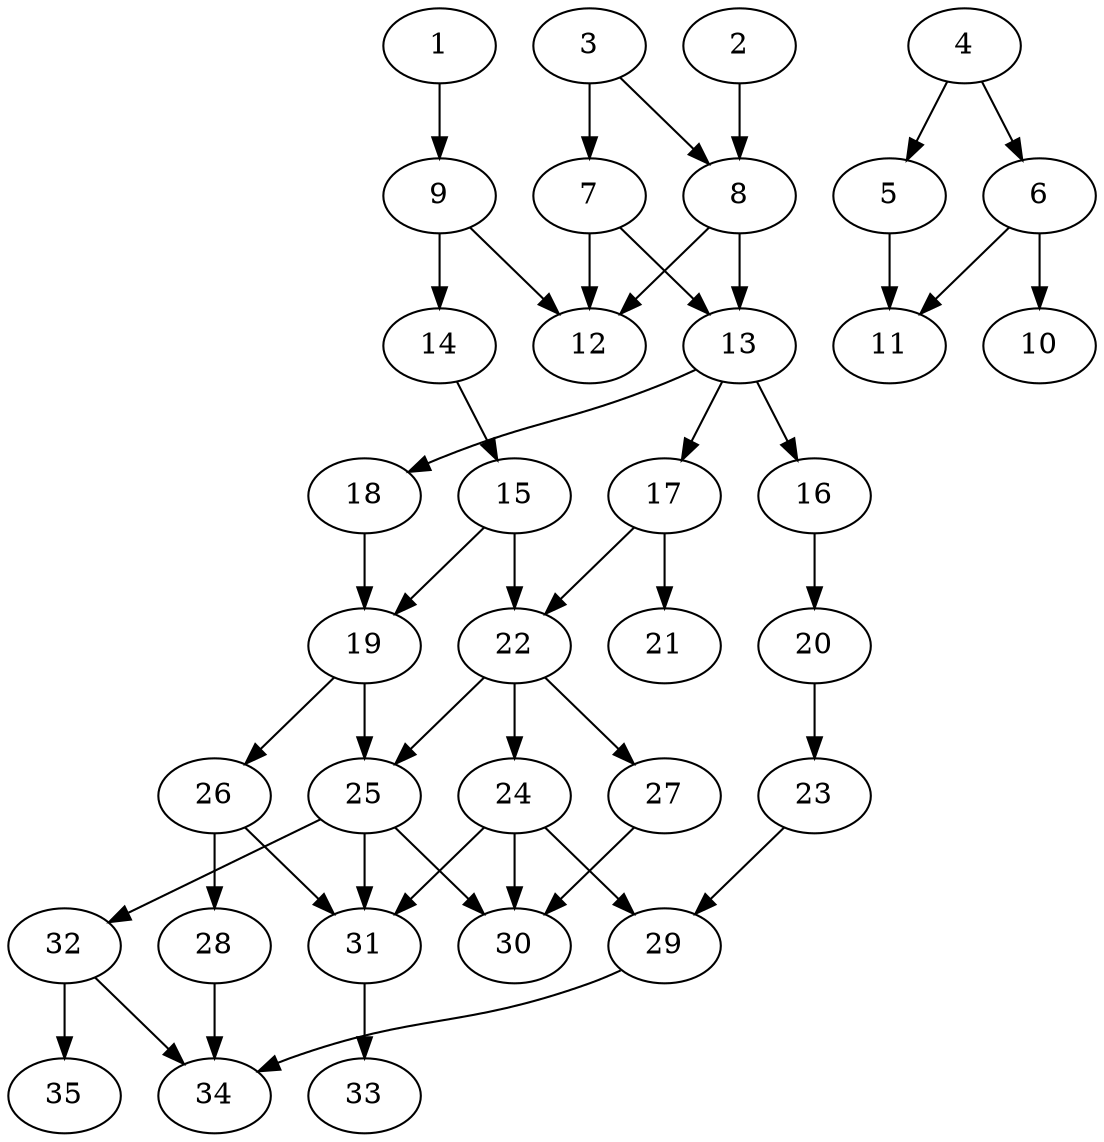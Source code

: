 // DAG automatically generated by daggen at Thu Oct  3 14:05:36 2019
// ./daggen --dot -n 35 --ccr 0.5 --fat 0.5 --regular 0.9 --density 0.5 --mindata 5242880 --maxdata 52428800 
digraph G {
  1 [size="24942592", alpha="0.07", expect_size="12471296"] 
  1 -> 9 [size ="12471296"]
  2 [size="38238208", alpha="0.07", expect_size="19119104"] 
  2 -> 8 [size ="19119104"]
  3 [size="50540544", alpha="0.18", expect_size="25270272"] 
  3 -> 7 [size ="25270272"]
  3 -> 8 [size ="25270272"]
  4 [size="20498432", alpha="0.08", expect_size="10249216"] 
  4 -> 5 [size ="10249216"]
  4 -> 6 [size ="10249216"]
  5 [size="15134720", alpha="0.00", expect_size="7567360"] 
  5 -> 11 [size ="7567360"]
  6 [size="14149632", alpha="0.15", expect_size="7074816"] 
  6 -> 10 [size ="7074816"]
  6 -> 11 [size ="7074816"]
  7 [size="89995264", alpha="0.17", expect_size="44997632"] 
  7 -> 12 [size ="44997632"]
  7 -> 13 [size ="44997632"]
  8 [size="30742528", alpha="0.01", expect_size="15371264"] 
  8 -> 12 [size ="15371264"]
  8 -> 13 [size ="15371264"]
  9 [size="89141248", alpha="0.03", expect_size="44570624"] 
  9 -> 12 [size ="44570624"]
  9 -> 14 [size ="44570624"]
  10 [size="102840320", alpha="0.14", expect_size="51420160"] 
  11 [size="77938688", alpha="0.11", expect_size="38969344"] 
  12 [size="18360320", alpha="0.18", expect_size="9180160"] 
  13 [size="51937280", alpha="0.01", expect_size="25968640"] 
  13 -> 16 [size ="25968640"]
  13 -> 17 [size ="25968640"]
  13 -> 18 [size ="25968640"]
  14 [size="42784768", alpha="0.08", expect_size="21392384"] 
  14 -> 15 [size ="21392384"]
  15 [size="79947776", alpha="0.20", expect_size="39973888"] 
  15 -> 19 [size ="39973888"]
  15 -> 22 [size ="39973888"]
  16 [size="80582656", alpha="0.06", expect_size="40291328"] 
  16 -> 20 [size ="40291328"]
  17 [size="55658496", alpha="0.18", expect_size="27829248"] 
  17 -> 21 [size ="27829248"]
  17 -> 22 [size ="27829248"]
  18 [size="40818688", alpha="0.02", expect_size="20409344"] 
  18 -> 19 [size ="20409344"]
  19 [size="45232128", alpha="0.19", expect_size="22616064"] 
  19 -> 25 [size ="22616064"]
  19 -> 26 [size ="22616064"]
  20 [size="61624320", alpha="0.14", expect_size="30812160"] 
  20 -> 23 [size ="30812160"]
  21 [size="33634304", alpha="0.11", expect_size="16817152"] 
  22 [size="83357696", alpha="0.14", expect_size="41678848"] 
  22 -> 24 [size ="41678848"]
  22 -> 25 [size ="41678848"]
  22 -> 27 [size ="41678848"]
  23 [size="75321344", alpha="0.06", expect_size="37660672"] 
  23 -> 29 [size ="37660672"]
  24 [size="78309376", alpha="0.00", expect_size="39154688"] 
  24 -> 29 [size ="39154688"]
  24 -> 30 [size ="39154688"]
  24 -> 31 [size ="39154688"]
  25 [size="21684224", alpha="0.15", expect_size="10842112"] 
  25 -> 30 [size ="10842112"]
  25 -> 31 [size ="10842112"]
  25 -> 32 [size ="10842112"]
  26 [size="21450752", alpha="0.11", expect_size="10725376"] 
  26 -> 28 [size ="10725376"]
  26 -> 31 [size ="10725376"]
  27 [size="51855360", alpha="0.04", expect_size="25927680"] 
  27 -> 30 [size ="25927680"]
  28 [size="40114176", alpha="0.01", expect_size="20057088"] 
  28 -> 34 [size ="20057088"]
  29 [size="49790976", alpha="0.14", expect_size="24895488"] 
  29 -> 34 [size ="24895488"]
  30 [size="45664256", alpha="0.07", expect_size="22832128"] 
  31 [size="15298560", alpha="0.15", expect_size="7649280"] 
  31 -> 33 [size ="7649280"]
  32 [size="67526656", alpha="0.04", expect_size="33763328"] 
  32 -> 34 [size ="33763328"]
  32 -> 35 [size ="33763328"]
  33 [size="41355264", alpha="0.02", expect_size="20677632"] 
  34 [size="71213056", alpha="0.06", expect_size="35606528"] 
  35 [size="72738816", alpha="0.06", expect_size="36369408"] 
}
